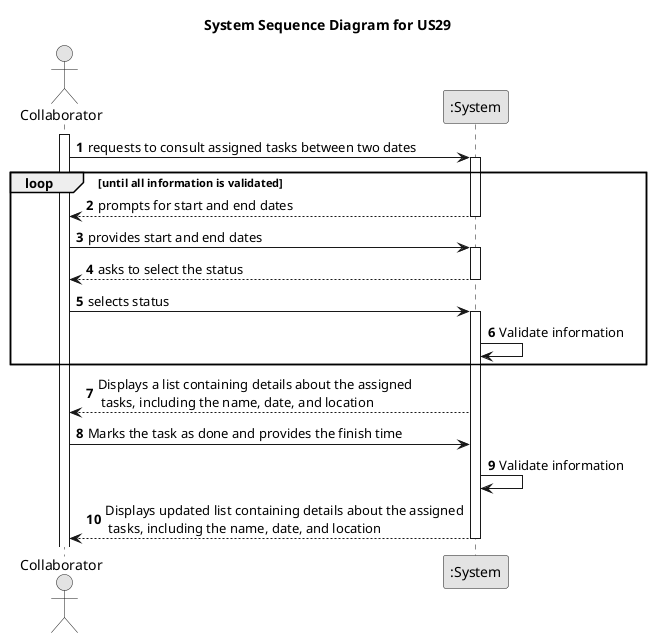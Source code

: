 @startuml
skinparam monochrome true
skinparam packageStyle rectangle
skinparam shadowing false

title System Sequence Diagram for US29

autonumber

actor "Collaborator" as Collaborator
participant ":System" as System

activate Collaborator

    Collaborator -> System : requests to consult assigned tasks between two dates
    activate System
loop until all information is validated

    System --> Collaborator : prompts for start and end dates
    deactivate System

    Collaborator -> System : provides start and end dates
    activate System



        System --> Collaborator : asks to select the status
    deactivate System

    Collaborator -> System : selects status

    activate System

    System -> System: Validate information

    end

        System --> Collaborator : Displays a list containing details about the assigned\n tasks, including the name, date, and location
        Collaborator -> System : Marks the task as done and provides the finish time

        System -> System: Validate information
        System --> Collaborator : Displays updated list containing details about the assigned\n tasks, including the name, date, and location
    deactivate System
@enduml